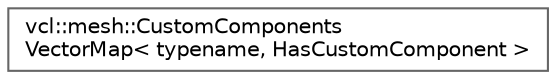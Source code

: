 digraph "Graphical Class Hierarchy"
{
 // LATEX_PDF_SIZE
  bgcolor="transparent";
  edge [fontname=Helvetica,fontsize=10,labelfontname=Helvetica,labelfontsize=10];
  node [fontname=Helvetica,fontsize=10,shape=box,height=0.2,width=0.4];
  rankdir="LR";
  Node0 [label="vcl::mesh::CustomComponents\lVectorMap\< typename, HasCustomComponent \>",height=0.2,width=0.4,color="grey40", fillcolor="white", style="filled",URL="$classvcl_1_1mesh_1_1CustomComponentsVectorMap.html",tooltip=" "];
}
